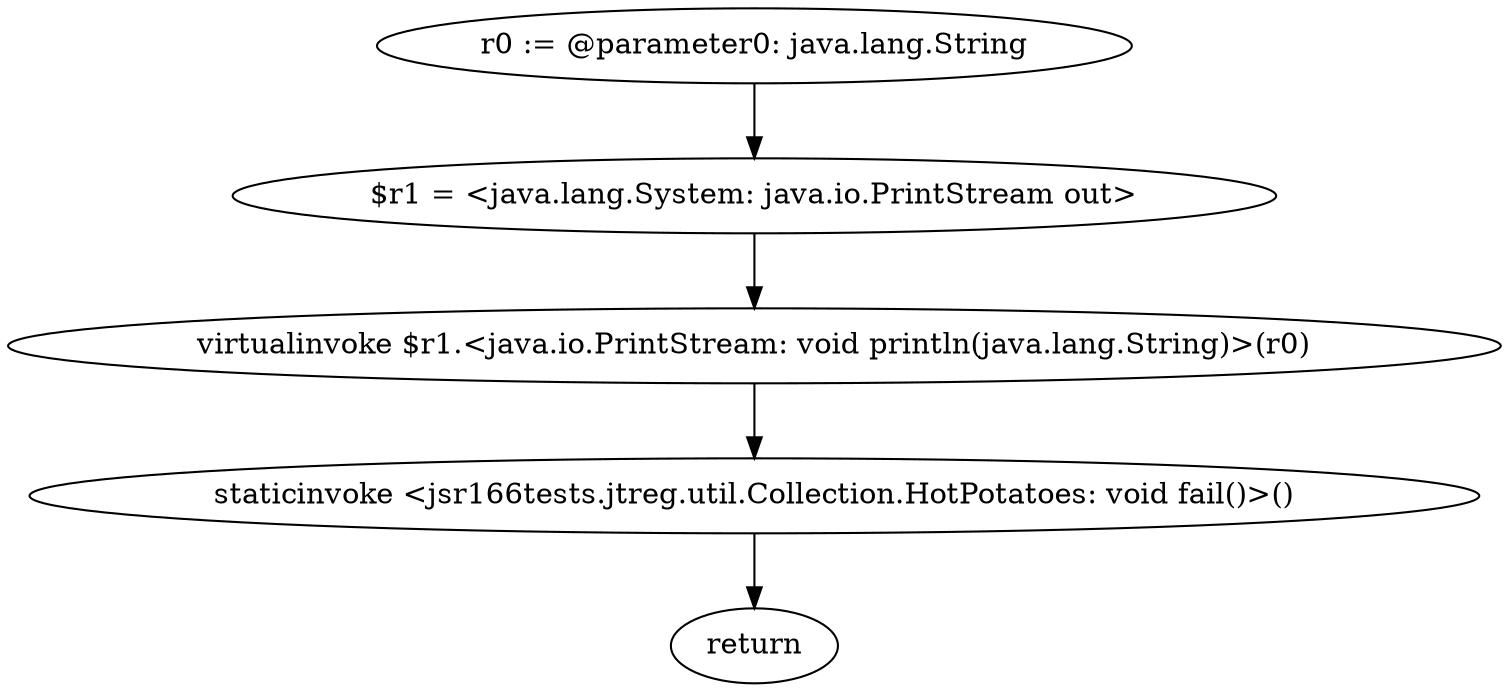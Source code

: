 digraph "unitGraph" {
    "r0 := @parameter0: java.lang.String"
    "$r1 = <java.lang.System: java.io.PrintStream out>"
    "virtualinvoke $r1.<java.io.PrintStream: void println(java.lang.String)>(r0)"
    "staticinvoke <jsr166tests.jtreg.util.Collection.HotPotatoes: void fail()>()"
    "return"
    "r0 := @parameter0: java.lang.String"->"$r1 = <java.lang.System: java.io.PrintStream out>";
    "$r1 = <java.lang.System: java.io.PrintStream out>"->"virtualinvoke $r1.<java.io.PrintStream: void println(java.lang.String)>(r0)";
    "virtualinvoke $r1.<java.io.PrintStream: void println(java.lang.String)>(r0)"->"staticinvoke <jsr166tests.jtreg.util.Collection.HotPotatoes: void fail()>()";
    "staticinvoke <jsr166tests.jtreg.util.Collection.HotPotatoes: void fail()>()"->"return";
}
